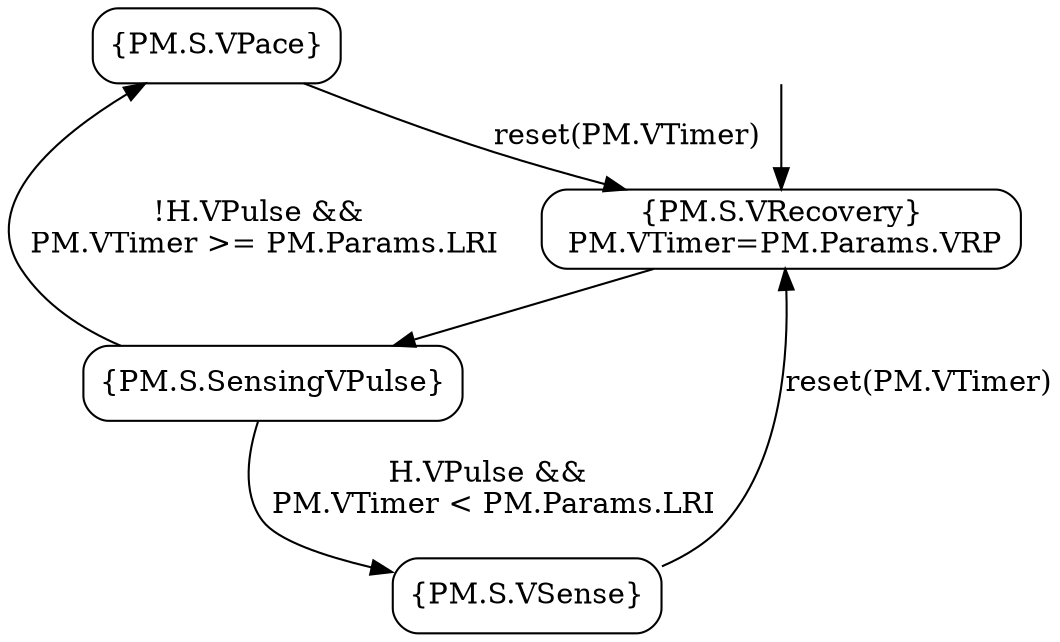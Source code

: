 digraph{
  splines=true;
  sep="+25,25";
overlap=scalexy;
nodesep=0.6;
	node [style=rounded shape=box];

  1 [label="{PM.S.VPace}"];
  2 [label="{PM.S.VRecovery}\n PM.VTimer=PM.Params.VRP"];
  3 [label="{PM.S.VSense}"];
  4 [label="{PM.S.SensingVPulse}"];
  hidden [style=invis];

  hidden -> 2;
  1 -> 2 [label="reset(PM.VTimer)"];
  3 -> 2 [label="reset(PM.VTimer)"];
  2 -> 4 
4 -> 1 [label="!H.VPulse &&\n PM.VTimer >= PM.Params.LRI"];
4 -> 3 [label = "H.VPulse &&\n PM.VTimer < PM.Params.LRI"]

}
